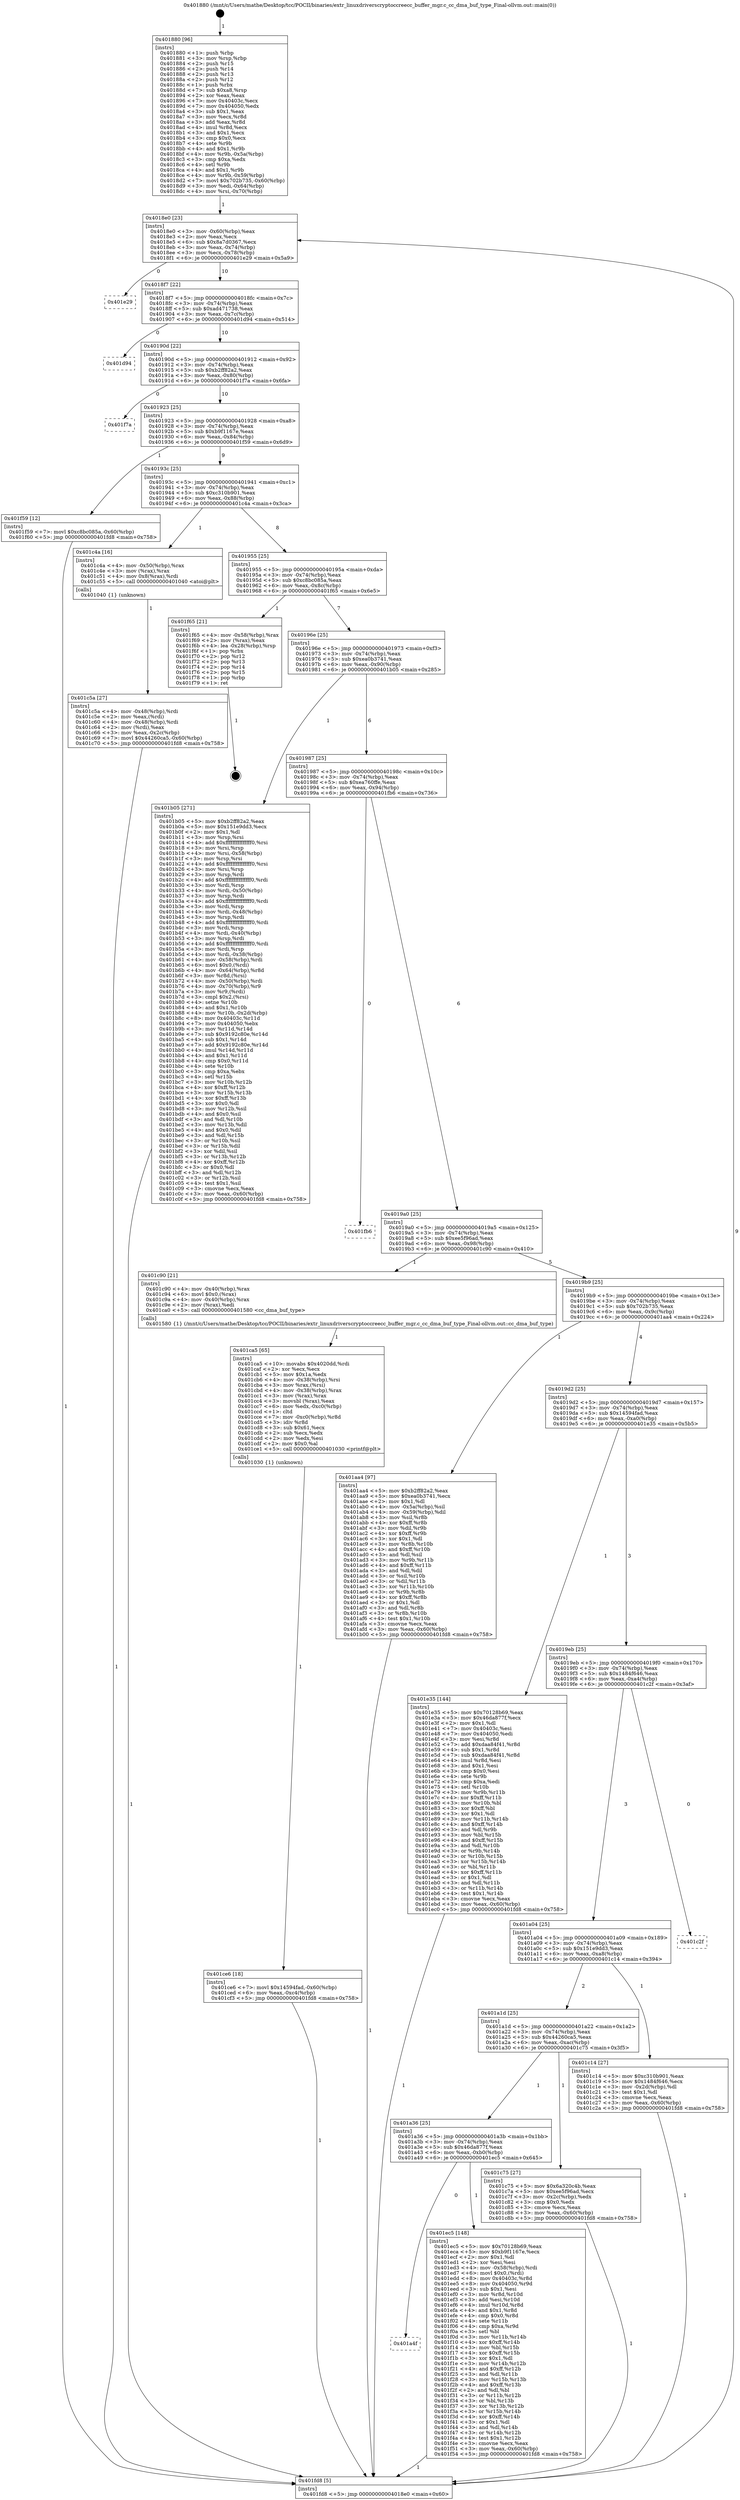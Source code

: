 digraph "0x401880" {
  label = "0x401880 (/mnt/c/Users/mathe/Desktop/tcc/POCII/binaries/extr_linuxdriverscryptoccreecc_buffer_mgr.c_cc_dma_buf_type_Final-ollvm.out::main(0))"
  labelloc = "t"
  node[shape=record]

  Entry [label="",width=0.3,height=0.3,shape=circle,fillcolor=black,style=filled]
  "0x4018e0" [label="{
     0x4018e0 [23]\l
     | [instrs]\l
     &nbsp;&nbsp;0x4018e0 \<+3\>: mov -0x60(%rbp),%eax\l
     &nbsp;&nbsp;0x4018e3 \<+2\>: mov %eax,%ecx\l
     &nbsp;&nbsp;0x4018e5 \<+6\>: sub $0x8a7d0367,%ecx\l
     &nbsp;&nbsp;0x4018eb \<+3\>: mov %eax,-0x74(%rbp)\l
     &nbsp;&nbsp;0x4018ee \<+3\>: mov %ecx,-0x78(%rbp)\l
     &nbsp;&nbsp;0x4018f1 \<+6\>: je 0000000000401e29 \<main+0x5a9\>\l
  }"]
  "0x401e29" [label="{
     0x401e29\l
  }", style=dashed]
  "0x4018f7" [label="{
     0x4018f7 [22]\l
     | [instrs]\l
     &nbsp;&nbsp;0x4018f7 \<+5\>: jmp 00000000004018fc \<main+0x7c\>\l
     &nbsp;&nbsp;0x4018fc \<+3\>: mov -0x74(%rbp),%eax\l
     &nbsp;&nbsp;0x4018ff \<+5\>: sub $0xad471738,%eax\l
     &nbsp;&nbsp;0x401904 \<+3\>: mov %eax,-0x7c(%rbp)\l
     &nbsp;&nbsp;0x401907 \<+6\>: je 0000000000401d94 \<main+0x514\>\l
  }"]
  Exit [label="",width=0.3,height=0.3,shape=circle,fillcolor=black,style=filled,peripheries=2]
  "0x401d94" [label="{
     0x401d94\l
  }", style=dashed]
  "0x40190d" [label="{
     0x40190d [22]\l
     | [instrs]\l
     &nbsp;&nbsp;0x40190d \<+5\>: jmp 0000000000401912 \<main+0x92\>\l
     &nbsp;&nbsp;0x401912 \<+3\>: mov -0x74(%rbp),%eax\l
     &nbsp;&nbsp;0x401915 \<+5\>: sub $0xb2ff82a2,%eax\l
     &nbsp;&nbsp;0x40191a \<+3\>: mov %eax,-0x80(%rbp)\l
     &nbsp;&nbsp;0x40191d \<+6\>: je 0000000000401f7a \<main+0x6fa\>\l
  }"]
  "0x401a4f" [label="{
     0x401a4f\l
  }", style=dashed]
  "0x401f7a" [label="{
     0x401f7a\l
  }", style=dashed]
  "0x401923" [label="{
     0x401923 [25]\l
     | [instrs]\l
     &nbsp;&nbsp;0x401923 \<+5\>: jmp 0000000000401928 \<main+0xa8\>\l
     &nbsp;&nbsp;0x401928 \<+3\>: mov -0x74(%rbp),%eax\l
     &nbsp;&nbsp;0x40192b \<+5\>: sub $0xb9f1167e,%eax\l
     &nbsp;&nbsp;0x401930 \<+6\>: mov %eax,-0x84(%rbp)\l
     &nbsp;&nbsp;0x401936 \<+6\>: je 0000000000401f59 \<main+0x6d9\>\l
  }"]
  "0x401ec5" [label="{
     0x401ec5 [148]\l
     | [instrs]\l
     &nbsp;&nbsp;0x401ec5 \<+5\>: mov $0x70128b69,%eax\l
     &nbsp;&nbsp;0x401eca \<+5\>: mov $0xb9f1167e,%ecx\l
     &nbsp;&nbsp;0x401ecf \<+2\>: mov $0x1,%dl\l
     &nbsp;&nbsp;0x401ed1 \<+2\>: xor %esi,%esi\l
     &nbsp;&nbsp;0x401ed3 \<+4\>: mov -0x58(%rbp),%rdi\l
     &nbsp;&nbsp;0x401ed7 \<+6\>: movl $0x0,(%rdi)\l
     &nbsp;&nbsp;0x401edd \<+8\>: mov 0x40403c,%r8d\l
     &nbsp;&nbsp;0x401ee5 \<+8\>: mov 0x404050,%r9d\l
     &nbsp;&nbsp;0x401eed \<+3\>: sub $0x1,%esi\l
     &nbsp;&nbsp;0x401ef0 \<+3\>: mov %r8d,%r10d\l
     &nbsp;&nbsp;0x401ef3 \<+3\>: add %esi,%r10d\l
     &nbsp;&nbsp;0x401ef6 \<+4\>: imul %r10d,%r8d\l
     &nbsp;&nbsp;0x401efa \<+4\>: and $0x1,%r8d\l
     &nbsp;&nbsp;0x401efe \<+4\>: cmp $0x0,%r8d\l
     &nbsp;&nbsp;0x401f02 \<+4\>: sete %r11b\l
     &nbsp;&nbsp;0x401f06 \<+4\>: cmp $0xa,%r9d\l
     &nbsp;&nbsp;0x401f0a \<+3\>: setl %bl\l
     &nbsp;&nbsp;0x401f0d \<+3\>: mov %r11b,%r14b\l
     &nbsp;&nbsp;0x401f10 \<+4\>: xor $0xff,%r14b\l
     &nbsp;&nbsp;0x401f14 \<+3\>: mov %bl,%r15b\l
     &nbsp;&nbsp;0x401f17 \<+4\>: xor $0xff,%r15b\l
     &nbsp;&nbsp;0x401f1b \<+3\>: xor $0x1,%dl\l
     &nbsp;&nbsp;0x401f1e \<+3\>: mov %r14b,%r12b\l
     &nbsp;&nbsp;0x401f21 \<+4\>: and $0xff,%r12b\l
     &nbsp;&nbsp;0x401f25 \<+3\>: and %dl,%r11b\l
     &nbsp;&nbsp;0x401f28 \<+3\>: mov %r15b,%r13b\l
     &nbsp;&nbsp;0x401f2b \<+4\>: and $0xff,%r13b\l
     &nbsp;&nbsp;0x401f2f \<+2\>: and %dl,%bl\l
     &nbsp;&nbsp;0x401f31 \<+3\>: or %r11b,%r12b\l
     &nbsp;&nbsp;0x401f34 \<+3\>: or %bl,%r13b\l
     &nbsp;&nbsp;0x401f37 \<+3\>: xor %r13b,%r12b\l
     &nbsp;&nbsp;0x401f3a \<+3\>: or %r15b,%r14b\l
     &nbsp;&nbsp;0x401f3d \<+4\>: xor $0xff,%r14b\l
     &nbsp;&nbsp;0x401f41 \<+3\>: or $0x1,%dl\l
     &nbsp;&nbsp;0x401f44 \<+3\>: and %dl,%r14b\l
     &nbsp;&nbsp;0x401f47 \<+3\>: or %r14b,%r12b\l
     &nbsp;&nbsp;0x401f4a \<+4\>: test $0x1,%r12b\l
     &nbsp;&nbsp;0x401f4e \<+3\>: cmovne %ecx,%eax\l
     &nbsp;&nbsp;0x401f51 \<+3\>: mov %eax,-0x60(%rbp)\l
     &nbsp;&nbsp;0x401f54 \<+5\>: jmp 0000000000401fd8 \<main+0x758\>\l
  }"]
  "0x401f59" [label="{
     0x401f59 [12]\l
     | [instrs]\l
     &nbsp;&nbsp;0x401f59 \<+7\>: movl $0xc8bc085a,-0x60(%rbp)\l
     &nbsp;&nbsp;0x401f60 \<+5\>: jmp 0000000000401fd8 \<main+0x758\>\l
  }"]
  "0x40193c" [label="{
     0x40193c [25]\l
     | [instrs]\l
     &nbsp;&nbsp;0x40193c \<+5\>: jmp 0000000000401941 \<main+0xc1\>\l
     &nbsp;&nbsp;0x401941 \<+3\>: mov -0x74(%rbp),%eax\l
     &nbsp;&nbsp;0x401944 \<+5\>: sub $0xc310b901,%eax\l
     &nbsp;&nbsp;0x401949 \<+6\>: mov %eax,-0x88(%rbp)\l
     &nbsp;&nbsp;0x40194f \<+6\>: je 0000000000401c4a \<main+0x3ca\>\l
  }"]
  "0x401ce6" [label="{
     0x401ce6 [18]\l
     | [instrs]\l
     &nbsp;&nbsp;0x401ce6 \<+7\>: movl $0x14594fad,-0x60(%rbp)\l
     &nbsp;&nbsp;0x401ced \<+6\>: mov %eax,-0xc4(%rbp)\l
     &nbsp;&nbsp;0x401cf3 \<+5\>: jmp 0000000000401fd8 \<main+0x758\>\l
  }"]
  "0x401c4a" [label="{
     0x401c4a [16]\l
     | [instrs]\l
     &nbsp;&nbsp;0x401c4a \<+4\>: mov -0x50(%rbp),%rax\l
     &nbsp;&nbsp;0x401c4e \<+3\>: mov (%rax),%rax\l
     &nbsp;&nbsp;0x401c51 \<+4\>: mov 0x8(%rax),%rdi\l
     &nbsp;&nbsp;0x401c55 \<+5\>: call 0000000000401040 \<atoi@plt\>\l
     | [calls]\l
     &nbsp;&nbsp;0x401040 \{1\} (unknown)\l
  }"]
  "0x401955" [label="{
     0x401955 [25]\l
     | [instrs]\l
     &nbsp;&nbsp;0x401955 \<+5\>: jmp 000000000040195a \<main+0xda\>\l
     &nbsp;&nbsp;0x40195a \<+3\>: mov -0x74(%rbp),%eax\l
     &nbsp;&nbsp;0x40195d \<+5\>: sub $0xc8bc085a,%eax\l
     &nbsp;&nbsp;0x401962 \<+6\>: mov %eax,-0x8c(%rbp)\l
     &nbsp;&nbsp;0x401968 \<+6\>: je 0000000000401f65 \<main+0x6e5\>\l
  }"]
  "0x401ca5" [label="{
     0x401ca5 [65]\l
     | [instrs]\l
     &nbsp;&nbsp;0x401ca5 \<+10\>: movabs $0x4020dd,%rdi\l
     &nbsp;&nbsp;0x401caf \<+2\>: xor %ecx,%ecx\l
     &nbsp;&nbsp;0x401cb1 \<+5\>: mov $0x1a,%edx\l
     &nbsp;&nbsp;0x401cb6 \<+4\>: mov -0x38(%rbp),%rsi\l
     &nbsp;&nbsp;0x401cba \<+3\>: mov %rax,(%rsi)\l
     &nbsp;&nbsp;0x401cbd \<+4\>: mov -0x38(%rbp),%rax\l
     &nbsp;&nbsp;0x401cc1 \<+3\>: mov (%rax),%rax\l
     &nbsp;&nbsp;0x401cc4 \<+3\>: movsbl (%rax),%eax\l
     &nbsp;&nbsp;0x401cc7 \<+6\>: mov %edx,-0xc0(%rbp)\l
     &nbsp;&nbsp;0x401ccd \<+1\>: cltd\l
     &nbsp;&nbsp;0x401cce \<+7\>: mov -0xc0(%rbp),%r8d\l
     &nbsp;&nbsp;0x401cd5 \<+3\>: idiv %r8d\l
     &nbsp;&nbsp;0x401cd8 \<+3\>: sub $0x61,%ecx\l
     &nbsp;&nbsp;0x401cdb \<+2\>: sub %ecx,%edx\l
     &nbsp;&nbsp;0x401cdd \<+2\>: mov %edx,%esi\l
     &nbsp;&nbsp;0x401cdf \<+2\>: mov $0x0,%al\l
     &nbsp;&nbsp;0x401ce1 \<+5\>: call 0000000000401030 \<printf@plt\>\l
     | [calls]\l
     &nbsp;&nbsp;0x401030 \{1\} (unknown)\l
  }"]
  "0x401f65" [label="{
     0x401f65 [21]\l
     | [instrs]\l
     &nbsp;&nbsp;0x401f65 \<+4\>: mov -0x58(%rbp),%rax\l
     &nbsp;&nbsp;0x401f69 \<+2\>: mov (%rax),%eax\l
     &nbsp;&nbsp;0x401f6b \<+4\>: lea -0x28(%rbp),%rsp\l
     &nbsp;&nbsp;0x401f6f \<+1\>: pop %rbx\l
     &nbsp;&nbsp;0x401f70 \<+2\>: pop %r12\l
     &nbsp;&nbsp;0x401f72 \<+2\>: pop %r13\l
     &nbsp;&nbsp;0x401f74 \<+2\>: pop %r14\l
     &nbsp;&nbsp;0x401f76 \<+2\>: pop %r15\l
     &nbsp;&nbsp;0x401f78 \<+1\>: pop %rbp\l
     &nbsp;&nbsp;0x401f79 \<+1\>: ret\l
  }"]
  "0x40196e" [label="{
     0x40196e [25]\l
     | [instrs]\l
     &nbsp;&nbsp;0x40196e \<+5\>: jmp 0000000000401973 \<main+0xf3\>\l
     &nbsp;&nbsp;0x401973 \<+3\>: mov -0x74(%rbp),%eax\l
     &nbsp;&nbsp;0x401976 \<+5\>: sub $0xea0b3741,%eax\l
     &nbsp;&nbsp;0x40197b \<+6\>: mov %eax,-0x90(%rbp)\l
     &nbsp;&nbsp;0x401981 \<+6\>: je 0000000000401b05 \<main+0x285\>\l
  }"]
  "0x401a36" [label="{
     0x401a36 [25]\l
     | [instrs]\l
     &nbsp;&nbsp;0x401a36 \<+5\>: jmp 0000000000401a3b \<main+0x1bb\>\l
     &nbsp;&nbsp;0x401a3b \<+3\>: mov -0x74(%rbp),%eax\l
     &nbsp;&nbsp;0x401a3e \<+5\>: sub $0x46da877f,%eax\l
     &nbsp;&nbsp;0x401a43 \<+6\>: mov %eax,-0xb0(%rbp)\l
     &nbsp;&nbsp;0x401a49 \<+6\>: je 0000000000401ec5 \<main+0x645\>\l
  }"]
  "0x401b05" [label="{
     0x401b05 [271]\l
     | [instrs]\l
     &nbsp;&nbsp;0x401b05 \<+5\>: mov $0xb2ff82a2,%eax\l
     &nbsp;&nbsp;0x401b0a \<+5\>: mov $0x151e9dd3,%ecx\l
     &nbsp;&nbsp;0x401b0f \<+2\>: mov $0x1,%dl\l
     &nbsp;&nbsp;0x401b11 \<+3\>: mov %rsp,%rsi\l
     &nbsp;&nbsp;0x401b14 \<+4\>: add $0xfffffffffffffff0,%rsi\l
     &nbsp;&nbsp;0x401b18 \<+3\>: mov %rsi,%rsp\l
     &nbsp;&nbsp;0x401b1b \<+4\>: mov %rsi,-0x58(%rbp)\l
     &nbsp;&nbsp;0x401b1f \<+3\>: mov %rsp,%rsi\l
     &nbsp;&nbsp;0x401b22 \<+4\>: add $0xfffffffffffffff0,%rsi\l
     &nbsp;&nbsp;0x401b26 \<+3\>: mov %rsi,%rsp\l
     &nbsp;&nbsp;0x401b29 \<+3\>: mov %rsp,%rdi\l
     &nbsp;&nbsp;0x401b2c \<+4\>: add $0xfffffffffffffff0,%rdi\l
     &nbsp;&nbsp;0x401b30 \<+3\>: mov %rdi,%rsp\l
     &nbsp;&nbsp;0x401b33 \<+4\>: mov %rdi,-0x50(%rbp)\l
     &nbsp;&nbsp;0x401b37 \<+3\>: mov %rsp,%rdi\l
     &nbsp;&nbsp;0x401b3a \<+4\>: add $0xfffffffffffffff0,%rdi\l
     &nbsp;&nbsp;0x401b3e \<+3\>: mov %rdi,%rsp\l
     &nbsp;&nbsp;0x401b41 \<+4\>: mov %rdi,-0x48(%rbp)\l
     &nbsp;&nbsp;0x401b45 \<+3\>: mov %rsp,%rdi\l
     &nbsp;&nbsp;0x401b48 \<+4\>: add $0xfffffffffffffff0,%rdi\l
     &nbsp;&nbsp;0x401b4c \<+3\>: mov %rdi,%rsp\l
     &nbsp;&nbsp;0x401b4f \<+4\>: mov %rdi,-0x40(%rbp)\l
     &nbsp;&nbsp;0x401b53 \<+3\>: mov %rsp,%rdi\l
     &nbsp;&nbsp;0x401b56 \<+4\>: add $0xfffffffffffffff0,%rdi\l
     &nbsp;&nbsp;0x401b5a \<+3\>: mov %rdi,%rsp\l
     &nbsp;&nbsp;0x401b5d \<+4\>: mov %rdi,-0x38(%rbp)\l
     &nbsp;&nbsp;0x401b61 \<+4\>: mov -0x58(%rbp),%rdi\l
     &nbsp;&nbsp;0x401b65 \<+6\>: movl $0x0,(%rdi)\l
     &nbsp;&nbsp;0x401b6b \<+4\>: mov -0x64(%rbp),%r8d\l
     &nbsp;&nbsp;0x401b6f \<+3\>: mov %r8d,(%rsi)\l
     &nbsp;&nbsp;0x401b72 \<+4\>: mov -0x50(%rbp),%rdi\l
     &nbsp;&nbsp;0x401b76 \<+4\>: mov -0x70(%rbp),%r9\l
     &nbsp;&nbsp;0x401b7a \<+3\>: mov %r9,(%rdi)\l
     &nbsp;&nbsp;0x401b7d \<+3\>: cmpl $0x2,(%rsi)\l
     &nbsp;&nbsp;0x401b80 \<+4\>: setne %r10b\l
     &nbsp;&nbsp;0x401b84 \<+4\>: and $0x1,%r10b\l
     &nbsp;&nbsp;0x401b88 \<+4\>: mov %r10b,-0x2d(%rbp)\l
     &nbsp;&nbsp;0x401b8c \<+8\>: mov 0x40403c,%r11d\l
     &nbsp;&nbsp;0x401b94 \<+7\>: mov 0x404050,%ebx\l
     &nbsp;&nbsp;0x401b9b \<+3\>: mov %r11d,%r14d\l
     &nbsp;&nbsp;0x401b9e \<+7\>: sub $0x9192c80e,%r14d\l
     &nbsp;&nbsp;0x401ba5 \<+4\>: sub $0x1,%r14d\l
     &nbsp;&nbsp;0x401ba9 \<+7\>: add $0x9192c80e,%r14d\l
     &nbsp;&nbsp;0x401bb0 \<+4\>: imul %r14d,%r11d\l
     &nbsp;&nbsp;0x401bb4 \<+4\>: and $0x1,%r11d\l
     &nbsp;&nbsp;0x401bb8 \<+4\>: cmp $0x0,%r11d\l
     &nbsp;&nbsp;0x401bbc \<+4\>: sete %r10b\l
     &nbsp;&nbsp;0x401bc0 \<+3\>: cmp $0xa,%ebx\l
     &nbsp;&nbsp;0x401bc3 \<+4\>: setl %r15b\l
     &nbsp;&nbsp;0x401bc7 \<+3\>: mov %r10b,%r12b\l
     &nbsp;&nbsp;0x401bca \<+4\>: xor $0xff,%r12b\l
     &nbsp;&nbsp;0x401bce \<+3\>: mov %r15b,%r13b\l
     &nbsp;&nbsp;0x401bd1 \<+4\>: xor $0xff,%r13b\l
     &nbsp;&nbsp;0x401bd5 \<+3\>: xor $0x0,%dl\l
     &nbsp;&nbsp;0x401bd8 \<+3\>: mov %r12b,%sil\l
     &nbsp;&nbsp;0x401bdb \<+4\>: and $0x0,%sil\l
     &nbsp;&nbsp;0x401bdf \<+3\>: and %dl,%r10b\l
     &nbsp;&nbsp;0x401be2 \<+3\>: mov %r13b,%dil\l
     &nbsp;&nbsp;0x401be5 \<+4\>: and $0x0,%dil\l
     &nbsp;&nbsp;0x401be9 \<+3\>: and %dl,%r15b\l
     &nbsp;&nbsp;0x401bec \<+3\>: or %r10b,%sil\l
     &nbsp;&nbsp;0x401bef \<+3\>: or %r15b,%dil\l
     &nbsp;&nbsp;0x401bf2 \<+3\>: xor %dil,%sil\l
     &nbsp;&nbsp;0x401bf5 \<+3\>: or %r13b,%r12b\l
     &nbsp;&nbsp;0x401bf8 \<+4\>: xor $0xff,%r12b\l
     &nbsp;&nbsp;0x401bfc \<+3\>: or $0x0,%dl\l
     &nbsp;&nbsp;0x401bff \<+3\>: and %dl,%r12b\l
     &nbsp;&nbsp;0x401c02 \<+3\>: or %r12b,%sil\l
     &nbsp;&nbsp;0x401c05 \<+4\>: test $0x1,%sil\l
     &nbsp;&nbsp;0x401c09 \<+3\>: cmovne %ecx,%eax\l
     &nbsp;&nbsp;0x401c0c \<+3\>: mov %eax,-0x60(%rbp)\l
     &nbsp;&nbsp;0x401c0f \<+5\>: jmp 0000000000401fd8 \<main+0x758\>\l
  }"]
  "0x401987" [label="{
     0x401987 [25]\l
     | [instrs]\l
     &nbsp;&nbsp;0x401987 \<+5\>: jmp 000000000040198c \<main+0x10c\>\l
     &nbsp;&nbsp;0x40198c \<+3\>: mov -0x74(%rbp),%eax\l
     &nbsp;&nbsp;0x40198f \<+5\>: sub $0xea760ffe,%eax\l
     &nbsp;&nbsp;0x401994 \<+6\>: mov %eax,-0x94(%rbp)\l
     &nbsp;&nbsp;0x40199a \<+6\>: je 0000000000401fb6 \<main+0x736\>\l
  }"]
  "0x401c75" [label="{
     0x401c75 [27]\l
     | [instrs]\l
     &nbsp;&nbsp;0x401c75 \<+5\>: mov $0x6a320c4b,%eax\l
     &nbsp;&nbsp;0x401c7a \<+5\>: mov $0xee5f96ad,%ecx\l
     &nbsp;&nbsp;0x401c7f \<+3\>: mov -0x2c(%rbp),%edx\l
     &nbsp;&nbsp;0x401c82 \<+3\>: cmp $0x0,%edx\l
     &nbsp;&nbsp;0x401c85 \<+3\>: cmove %ecx,%eax\l
     &nbsp;&nbsp;0x401c88 \<+3\>: mov %eax,-0x60(%rbp)\l
     &nbsp;&nbsp;0x401c8b \<+5\>: jmp 0000000000401fd8 \<main+0x758\>\l
  }"]
  "0x401fb6" [label="{
     0x401fb6\l
  }", style=dashed]
  "0x4019a0" [label="{
     0x4019a0 [25]\l
     | [instrs]\l
     &nbsp;&nbsp;0x4019a0 \<+5\>: jmp 00000000004019a5 \<main+0x125\>\l
     &nbsp;&nbsp;0x4019a5 \<+3\>: mov -0x74(%rbp),%eax\l
     &nbsp;&nbsp;0x4019a8 \<+5\>: sub $0xee5f96ad,%eax\l
     &nbsp;&nbsp;0x4019ad \<+6\>: mov %eax,-0x98(%rbp)\l
     &nbsp;&nbsp;0x4019b3 \<+6\>: je 0000000000401c90 \<main+0x410\>\l
  }"]
  "0x401c5a" [label="{
     0x401c5a [27]\l
     | [instrs]\l
     &nbsp;&nbsp;0x401c5a \<+4\>: mov -0x48(%rbp),%rdi\l
     &nbsp;&nbsp;0x401c5e \<+2\>: mov %eax,(%rdi)\l
     &nbsp;&nbsp;0x401c60 \<+4\>: mov -0x48(%rbp),%rdi\l
     &nbsp;&nbsp;0x401c64 \<+2\>: mov (%rdi),%eax\l
     &nbsp;&nbsp;0x401c66 \<+3\>: mov %eax,-0x2c(%rbp)\l
     &nbsp;&nbsp;0x401c69 \<+7\>: movl $0x44260ca5,-0x60(%rbp)\l
     &nbsp;&nbsp;0x401c70 \<+5\>: jmp 0000000000401fd8 \<main+0x758\>\l
  }"]
  "0x401c90" [label="{
     0x401c90 [21]\l
     | [instrs]\l
     &nbsp;&nbsp;0x401c90 \<+4\>: mov -0x40(%rbp),%rax\l
     &nbsp;&nbsp;0x401c94 \<+6\>: movl $0x0,(%rax)\l
     &nbsp;&nbsp;0x401c9a \<+4\>: mov -0x40(%rbp),%rax\l
     &nbsp;&nbsp;0x401c9e \<+2\>: mov (%rax),%edi\l
     &nbsp;&nbsp;0x401ca0 \<+5\>: call 0000000000401580 \<cc_dma_buf_type\>\l
     | [calls]\l
     &nbsp;&nbsp;0x401580 \{1\} (/mnt/c/Users/mathe/Desktop/tcc/POCII/binaries/extr_linuxdriverscryptoccreecc_buffer_mgr.c_cc_dma_buf_type_Final-ollvm.out::cc_dma_buf_type)\l
  }"]
  "0x4019b9" [label="{
     0x4019b9 [25]\l
     | [instrs]\l
     &nbsp;&nbsp;0x4019b9 \<+5\>: jmp 00000000004019be \<main+0x13e\>\l
     &nbsp;&nbsp;0x4019be \<+3\>: mov -0x74(%rbp),%eax\l
     &nbsp;&nbsp;0x4019c1 \<+5\>: sub $0x702b735,%eax\l
     &nbsp;&nbsp;0x4019c6 \<+6\>: mov %eax,-0x9c(%rbp)\l
     &nbsp;&nbsp;0x4019cc \<+6\>: je 0000000000401aa4 \<main+0x224\>\l
  }"]
  "0x401a1d" [label="{
     0x401a1d [25]\l
     | [instrs]\l
     &nbsp;&nbsp;0x401a1d \<+5\>: jmp 0000000000401a22 \<main+0x1a2\>\l
     &nbsp;&nbsp;0x401a22 \<+3\>: mov -0x74(%rbp),%eax\l
     &nbsp;&nbsp;0x401a25 \<+5\>: sub $0x44260ca5,%eax\l
     &nbsp;&nbsp;0x401a2a \<+6\>: mov %eax,-0xac(%rbp)\l
     &nbsp;&nbsp;0x401a30 \<+6\>: je 0000000000401c75 \<main+0x3f5\>\l
  }"]
  "0x401aa4" [label="{
     0x401aa4 [97]\l
     | [instrs]\l
     &nbsp;&nbsp;0x401aa4 \<+5\>: mov $0xb2ff82a2,%eax\l
     &nbsp;&nbsp;0x401aa9 \<+5\>: mov $0xea0b3741,%ecx\l
     &nbsp;&nbsp;0x401aae \<+2\>: mov $0x1,%dl\l
     &nbsp;&nbsp;0x401ab0 \<+4\>: mov -0x5a(%rbp),%sil\l
     &nbsp;&nbsp;0x401ab4 \<+4\>: mov -0x59(%rbp),%dil\l
     &nbsp;&nbsp;0x401ab8 \<+3\>: mov %sil,%r8b\l
     &nbsp;&nbsp;0x401abb \<+4\>: xor $0xff,%r8b\l
     &nbsp;&nbsp;0x401abf \<+3\>: mov %dil,%r9b\l
     &nbsp;&nbsp;0x401ac2 \<+4\>: xor $0xff,%r9b\l
     &nbsp;&nbsp;0x401ac6 \<+3\>: xor $0x1,%dl\l
     &nbsp;&nbsp;0x401ac9 \<+3\>: mov %r8b,%r10b\l
     &nbsp;&nbsp;0x401acc \<+4\>: and $0xff,%r10b\l
     &nbsp;&nbsp;0x401ad0 \<+3\>: and %dl,%sil\l
     &nbsp;&nbsp;0x401ad3 \<+3\>: mov %r9b,%r11b\l
     &nbsp;&nbsp;0x401ad6 \<+4\>: and $0xff,%r11b\l
     &nbsp;&nbsp;0x401ada \<+3\>: and %dl,%dil\l
     &nbsp;&nbsp;0x401add \<+3\>: or %sil,%r10b\l
     &nbsp;&nbsp;0x401ae0 \<+3\>: or %dil,%r11b\l
     &nbsp;&nbsp;0x401ae3 \<+3\>: xor %r11b,%r10b\l
     &nbsp;&nbsp;0x401ae6 \<+3\>: or %r9b,%r8b\l
     &nbsp;&nbsp;0x401ae9 \<+4\>: xor $0xff,%r8b\l
     &nbsp;&nbsp;0x401aed \<+3\>: or $0x1,%dl\l
     &nbsp;&nbsp;0x401af0 \<+3\>: and %dl,%r8b\l
     &nbsp;&nbsp;0x401af3 \<+3\>: or %r8b,%r10b\l
     &nbsp;&nbsp;0x401af6 \<+4\>: test $0x1,%r10b\l
     &nbsp;&nbsp;0x401afa \<+3\>: cmovne %ecx,%eax\l
     &nbsp;&nbsp;0x401afd \<+3\>: mov %eax,-0x60(%rbp)\l
     &nbsp;&nbsp;0x401b00 \<+5\>: jmp 0000000000401fd8 \<main+0x758\>\l
  }"]
  "0x4019d2" [label="{
     0x4019d2 [25]\l
     | [instrs]\l
     &nbsp;&nbsp;0x4019d2 \<+5\>: jmp 00000000004019d7 \<main+0x157\>\l
     &nbsp;&nbsp;0x4019d7 \<+3\>: mov -0x74(%rbp),%eax\l
     &nbsp;&nbsp;0x4019da \<+5\>: sub $0x14594fad,%eax\l
     &nbsp;&nbsp;0x4019df \<+6\>: mov %eax,-0xa0(%rbp)\l
     &nbsp;&nbsp;0x4019e5 \<+6\>: je 0000000000401e35 \<main+0x5b5\>\l
  }"]
  "0x401fd8" [label="{
     0x401fd8 [5]\l
     | [instrs]\l
     &nbsp;&nbsp;0x401fd8 \<+5\>: jmp 00000000004018e0 \<main+0x60\>\l
  }"]
  "0x401880" [label="{
     0x401880 [96]\l
     | [instrs]\l
     &nbsp;&nbsp;0x401880 \<+1\>: push %rbp\l
     &nbsp;&nbsp;0x401881 \<+3\>: mov %rsp,%rbp\l
     &nbsp;&nbsp;0x401884 \<+2\>: push %r15\l
     &nbsp;&nbsp;0x401886 \<+2\>: push %r14\l
     &nbsp;&nbsp;0x401888 \<+2\>: push %r13\l
     &nbsp;&nbsp;0x40188a \<+2\>: push %r12\l
     &nbsp;&nbsp;0x40188c \<+1\>: push %rbx\l
     &nbsp;&nbsp;0x40188d \<+7\>: sub $0xa8,%rsp\l
     &nbsp;&nbsp;0x401894 \<+2\>: xor %eax,%eax\l
     &nbsp;&nbsp;0x401896 \<+7\>: mov 0x40403c,%ecx\l
     &nbsp;&nbsp;0x40189d \<+7\>: mov 0x404050,%edx\l
     &nbsp;&nbsp;0x4018a4 \<+3\>: sub $0x1,%eax\l
     &nbsp;&nbsp;0x4018a7 \<+3\>: mov %ecx,%r8d\l
     &nbsp;&nbsp;0x4018aa \<+3\>: add %eax,%r8d\l
     &nbsp;&nbsp;0x4018ad \<+4\>: imul %r8d,%ecx\l
     &nbsp;&nbsp;0x4018b1 \<+3\>: and $0x1,%ecx\l
     &nbsp;&nbsp;0x4018b4 \<+3\>: cmp $0x0,%ecx\l
     &nbsp;&nbsp;0x4018b7 \<+4\>: sete %r9b\l
     &nbsp;&nbsp;0x4018bb \<+4\>: and $0x1,%r9b\l
     &nbsp;&nbsp;0x4018bf \<+4\>: mov %r9b,-0x5a(%rbp)\l
     &nbsp;&nbsp;0x4018c3 \<+3\>: cmp $0xa,%edx\l
     &nbsp;&nbsp;0x4018c6 \<+4\>: setl %r9b\l
     &nbsp;&nbsp;0x4018ca \<+4\>: and $0x1,%r9b\l
     &nbsp;&nbsp;0x4018ce \<+4\>: mov %r9b,-0x59(%rbp)\l
     &nbsp;&nbsp;0x4018d2 \<+7\>: movl $0x702b735,-0x60(%rbp)\l
     &nbsp;&nbsp;0x4018d9 \<+3\>: mov %edi,-0x64(%rbp)\l
     &nbsp;&nbsp;0x4018dc \<+4\>: mov %rsi,-0x70(%rbp)\l
  }"]
  "0x401c14" [label="{
     0x401c14 [27]\l
     | [instrs]\l
     &nbsp;&nbsp;0x401c14 \<+5\>: mov $0xc310b901,%eax\l
     &nbsp;&nbsp;0x401c19 \<+5\>: mov $0x1484f646,%ecx\l
     &nbsp;&nbsp;0x401c1e \<+3\>: mov -0x2d(%rbp),%dl\l
     &nbsp;&nbsp;0x401c21 \<+3\>: test $0x1,%dl\l
     &nbsp;&nbsp;0x401c24 \<+3\>: cmovne %ecx,%eax\l
     &nbsp;&nbsp;0x401c27 \<+3\>: mov %eax,-0x60(%rbp)\l
     &nbsp;&nbsp;0x401c2a \<+5\>: jmp 0000000000401fd8 \<main+0x758\>\l
  }"]
  "0x401a04" [label="{
     0x401a04 [25]\l
     | [instrs]\l
     &nbsp;&nbsp;0x401a04 \<+5\>: jmp 0000000000401a09 \<main+0x189\>\l
     &nbsp;&nbsp;0x401a09 \<+3\>: mov -0x74(%rbp),%eax\l
     &nbsp;&nbsp;0x401a0c \<+5\>: sub $0x151e9dd3,%eax\l
     &nbsp;&nbsp;0x401a11 \<+6\>: mov %eax,-0xa8(%rbp)\l
     &nbsp;&nbsp;0x401a17 \<+6\>: je 0000000000401c14 \<main+0x394\>\l
  }"]
  "0x401e35" [label="{
     0x401e35 [144]\l
     | [instrs]\l
     &nbsp;&nbsp;0x401e35 \<+5\>: mov $0x70128b69,%eax\l
     &nbsp;&nbsp;0x401e3a \<+5\>: mov $0x46da877f,%ecx\l
     &nbsp;&nbsp;0x401e3f \<+2\>: mov $0x1,%dl\l
     &nbsp;&nbsp;0x401e41 \<+7\>: mov 0x40403c,%esi\l
     &nbsp;&nbsp;0x401e48 \<+7\>: mov 0x404050,%edi\l
     &nbsp;&nbsp;0x401e4f \<+3\>: mov %esi,%r8d\l
     &nbsp;&nbsp;0x401e52 \<+7\>: add $0xdaa84f41,%r8d\l
     &nbsp;&nbsp;0x401e59 \<+4\>: sub $0x1,%r8d\l
     &nbsp;&nbsp;0x401e5d \<+7\>: sub $0xdaa84f41,%r8d\l
     &nbsp;&nbsp;0x401e64 \<+4\>: imul %r8d,%esi\l
     &nbsp;&nbsp;0x401e68 \<+3\>: and $0x1,%esi\l
     &nbsp;&nbsp;0x401e6b \<+3\>: cmp $0x0,%esi\l
     &nbsp;&nbsp;0x401e6e \<+4\>: sete %r9b\l
     &nbsp;&nbsp;0x401e72 \<+3\>: cmp $0xa,%edi\l
     &nbsp;&nbsp;0x401e75 \<+4\>: setl %r10b\l
     &nbsp;&nbsp;0x401e79 \<+3\>: mov %r9b,%r11b\l
     &nbsp;&nbsp;0x401e7c \<+4\>: xor $0xff,%r11b\l
     &nbsp;&nbsp;0x401e80 \<+3\>: mov %r10b,%bl\l
     &nbsp;&nbsp;0x401e83 \<+3\>: xor $0xff,%bl\l
     &nbsp;&nbsp;0x401e86 \<+3\>: xor $0x1,%dl\l
     &nbsp;&nbsp;0x401e89 \<+3\>: mov %r11b,%r14b\l
     &nbsp;&nbsp;0x401e8c \<+4\>: and $0xff,%r14b\l
     &nbsp;&nbsp;0x401e90 \<+3\>: and %dl,%r9b\l
     &nbsp;&nbsp;0x401e93 \<+3\>: mov %bl,%r15b\l
     &nbsp;&nbsp;0x401e96 \<+4\>: and $0xff,%r15b\l
     &nbsp;&nbsp;0x401e9a \<+3\>: and %dl,%r10b\l
     &nbsp;&nbsp;0x401e9d \<+3\>: or %r9b,%r14b\l
     &nbsp;&nbsp;0x401ea0 \<+3\>: or %r10b,%r15b\l
     &nbsp;&nbsp;0x401ea3 \<+3\>: xor %r15b,%r14b\l
     &nbsp;&nbsp;0x401ea6 \<+3\>: or %bl,%r11b\l
     &nbsp;&nbsp;0x401ea9 \<+4\>: xor $0xff,%r11b\l
     &nbsp;&nbsp;0x401ead \<+3\>: or $0x1,%dl\l
     &nbsp;&nbsp;0x401eb0 \<+3\>: and %dl,%r11b\l
     &nbsp;&nbsp;0x401eb3 \<+3\>: or %r11b,%r14b\l
     &nbsp;&nbsp;0x401eb6 \<+4\>: test $0x1,%r14b\l
     &nbsp;&nbsp;0x401eba \<+3\>: cmovne %ecx,%eax\l
     &nbsp;&nbsp;0x401ebd \<+3\>: mov %eax,-0x60(%rbp)\l
     &nbsp;&nbsp;0x401ec0 \<+5\>: jmp 0000000000401fd8 \<main+0x758\>\l
  }"]
  "0x4019eb" [label="{
     0x4019eb [25]\l
     | [instrs]\l
     &nbsp;&nbsp;0x4019eb \<+5\>: jmp 00000000004019f0 \<main+0x170\>\l
     &nbsp;&nbsp;0x4019f0 \<+3\>: mov -0x74(%rbp),%eax\l
     &nbsp;&nbsp;0x4019f3 \<+5\>: sub $0x1484f646,%eax\l
     &nbsp;&nbsp;0x4019f8 \<+6\>: mov %eax,-0xa4(%rbp)\l
     &nbsp;&nbsp;0x4019fe \<+6\>: je 0000000000401c2f \<main+0x3af\>\l
  }"]
  "0x401c2f" [label="{
     0x401c2f\l
  }", style=dashed]
  Entry -> "0x401880" [label=" 1"]
  "0x4018e0" -> "0x401e29" [label=" 0"]
  "0x4018e0" -> "0x4018f7" [label=" 10"]
  "0x401f65" -> Exit [label=" 1"]
  "0x4018f7" -> "0x401d94" [label=" 0"]
  "0x4018f7" -> "0x40190d" [label=" 10"]
  "0x401f59" -> "0x401fd8" [label=" 1"]
  "0x40190d" -> "0x401f7a" [label=" 0"]
  "0x40190d" -> "0x401923" [label=" 10"]
  "0x401ec5" -> "0x401fd8" [label=" 1"]
  "0x401923" -> "0x401f59" [label=" 1"]
  "0x401923" -> "0x40193c" [label=" 9"]
  "0x401a36" -> "0x401a4f" [label=" 0"]
  "0x40193c" -> "0x401c4a" [label=" 1"]
  "0x40193c" -> "0x401955" [label=" 8"]
  "0x401a36" -> "0x401ec5" [label=" 1"]
  "0x401955" -> "0x401f65" [label=" 1"]
  "0x401955" -> "0x40196e" [label=" 7"]
  "0x401e35" -> "0x401fd8" [label=" 1"]
  "0x40196e" -> "0x401b05" [label=" 1"]
  "0x40196e" -> "0x401987" [label=" 6"]
  "0x401ce6" -> "0x401fd8" [label=" 1"]
  "0x401987" -> "0x401fb6" [label=" 0"]
  "0x401987" -> "0x4019a0" [label=" 6"]
  "0x401ca5" -> "0x401ce6" [label=" 1"]
  "0x4019a0" -> "0x401c90" [label=" 1"]
  "0x4019a0" -> "0x4019b9" [label=" 5"]
  "0x401c75" -> "0x401fd8" [label=" 1"]
  "0x4019b9" -> "0x401aa4" [label=" 1"]
  "0x4019b9" -> "0x4019d2" [label=" 4"]
  "0x401aa4" -> "0x401fd8" [label=" 1"]
  "0x401880" -> "0x4018e0" [label=" 1"]
  "0x401fd8" -> "0x4018e0" [label=" 9"]
  "0x401a1d" -> "0x401a36" [label=" 1"]
  "0x401b05" -> "0x401fd8" [label=" 1"]
  "0x401a1d" -> "0x401c75" [label=" 1"]
  "0x4019d2" -> "0x401e35" [label=" 1"]
  "0x4019d2" -> "0x4019eb" [label=" 3"]
  "0x401c5a" -> "0x401fd8" [label=" 1"]
  "0x4019eb" -> "0x401c2f" [label=" 0"]
  "0x4019eb" -> "0x401a04" [label=" 3"]
  "0x401c90" -> "0x401ca5" [label=" 1"]
  "0x401a04" -> "0x401c14" [label=" 1"]
  "0x401a04" -> "0x401a1d" [label=" 2"]
  "0x401c14" -> "0x401fd8" [label=" 1"]
  "0x401c4a" -> "0x401c5a" [label=" 1"]
}
